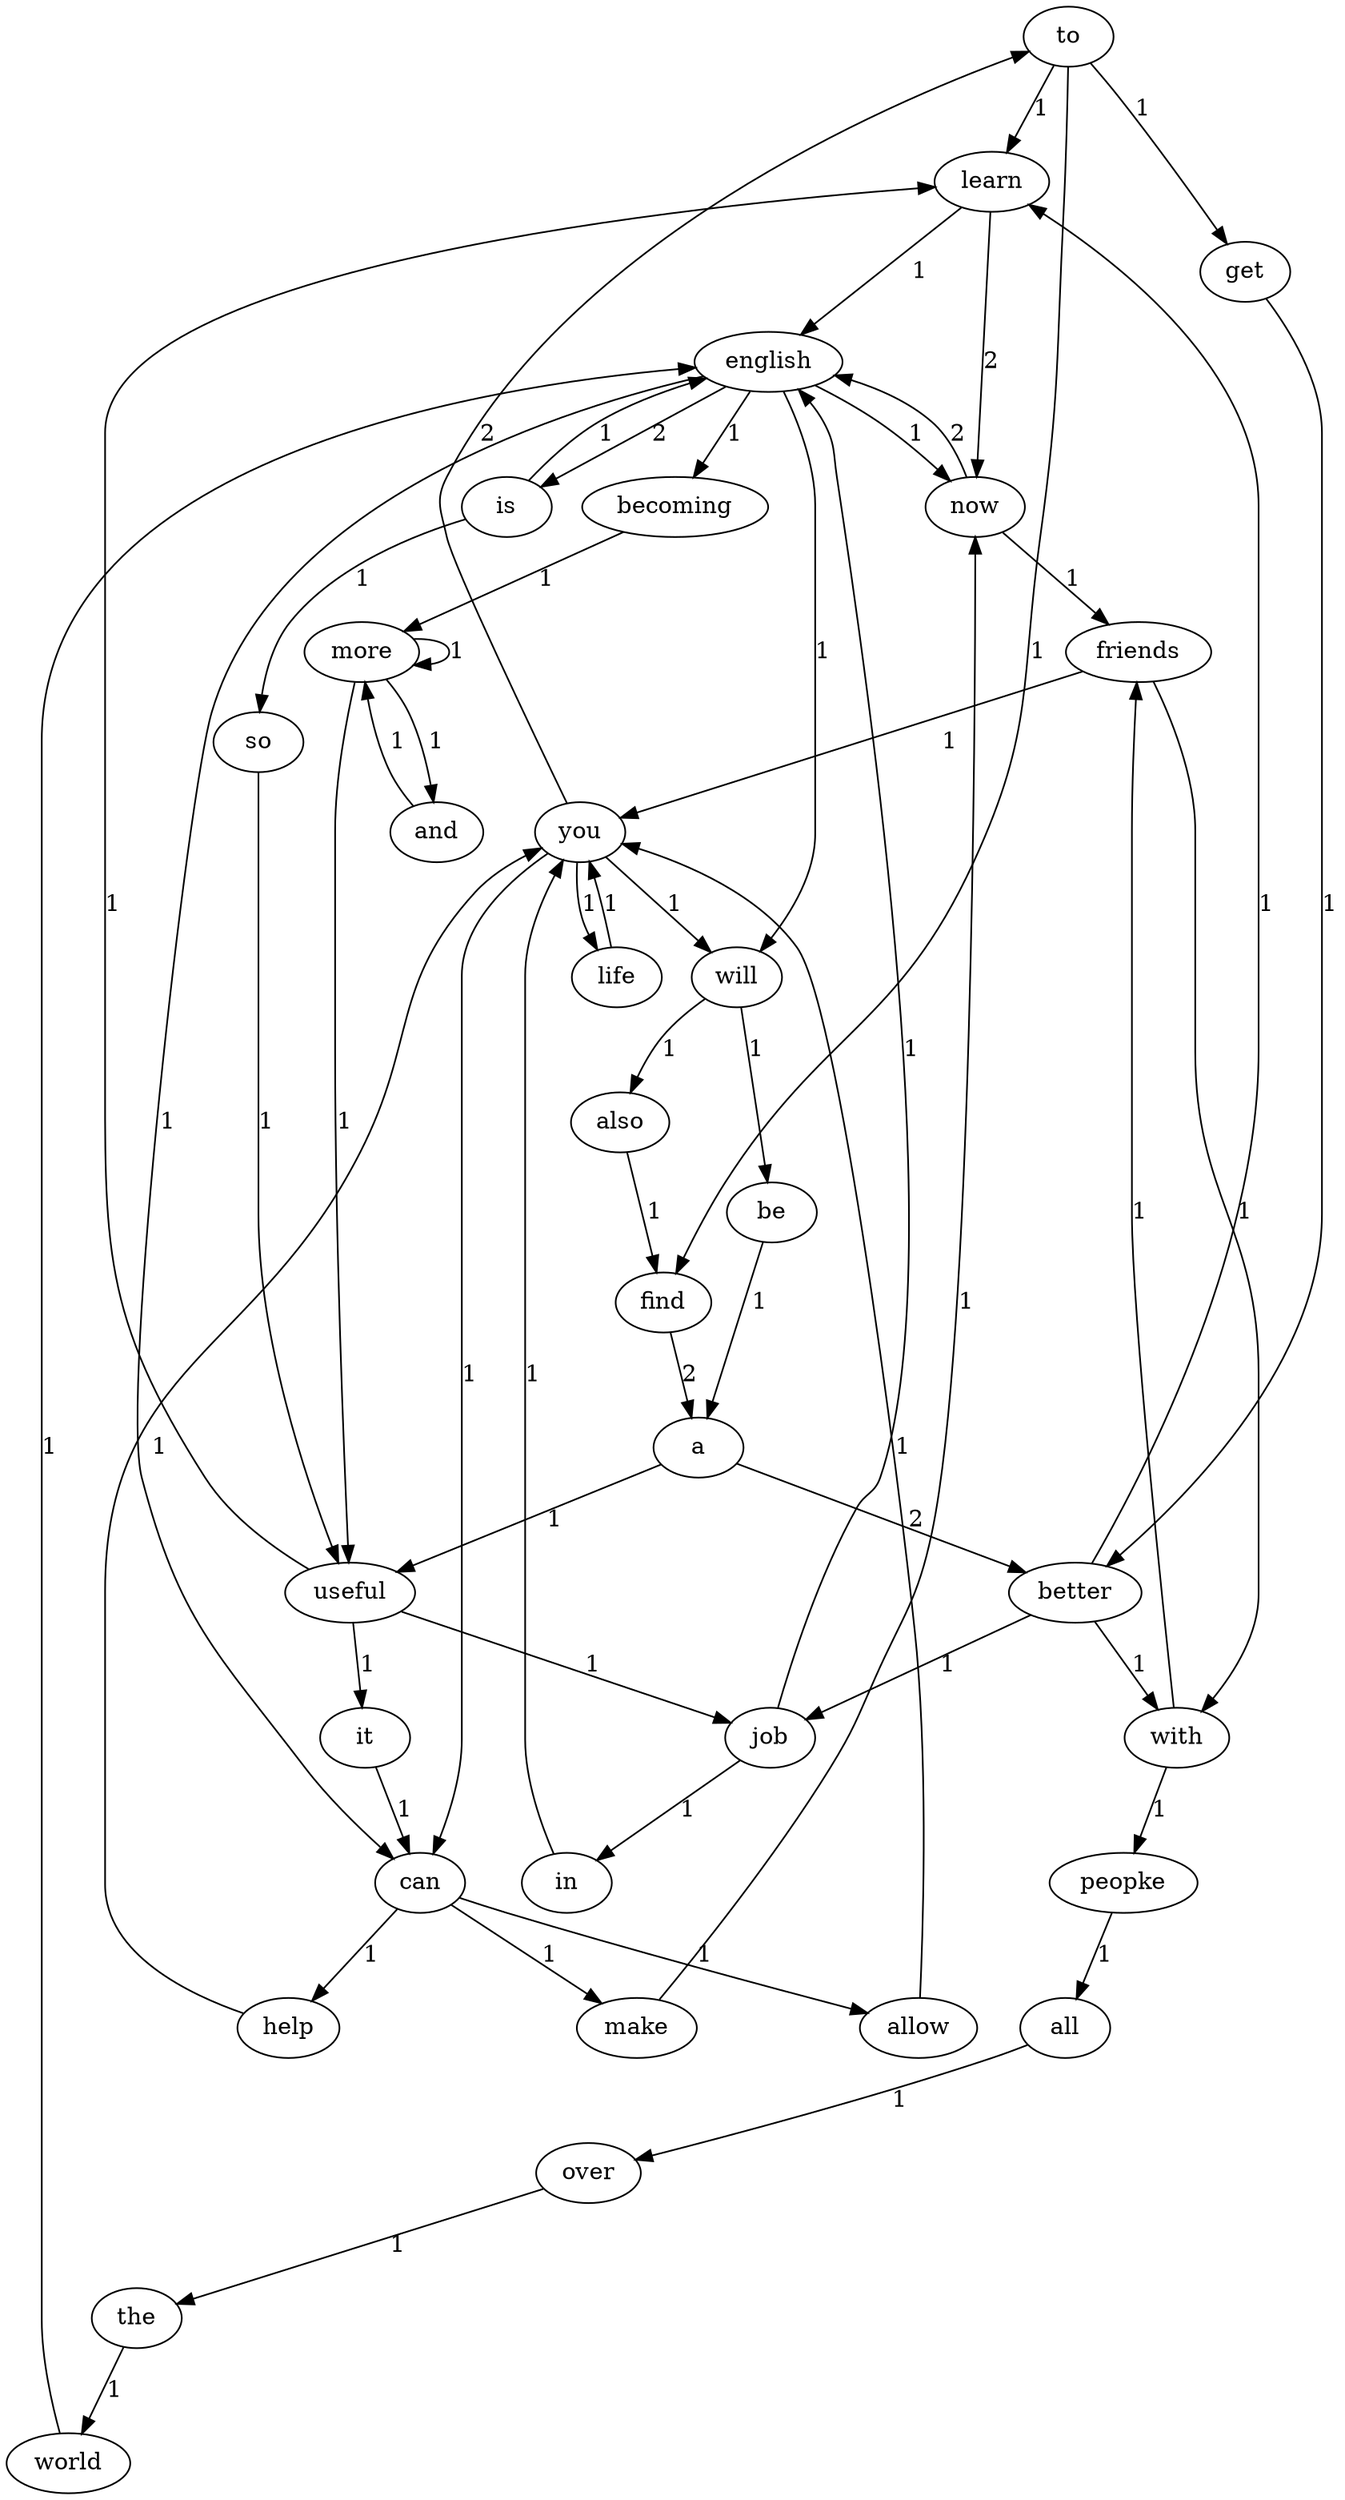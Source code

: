 digraph abc{to;
learn;
english;
now;
is;
becoming;
more;
and;
useful;
it;
can;
help;
you;
find;
a;
better;
job;
allow;
get;
with;
friends;
make;
peopke;
all;
over;
the;
world;
will;
be;
in;
life;
also;
so;
to -> learn [label = "1" ];
to -> find [label = "1" ];
to -> get [label = "1" ];
learn -> english [label = "1" ];
learn -> now [label = "2" ];
english -> now [label = "1" ];
english -> is [label = "2" ];
english -> becoming [label = "1" ];
english -> can [label = "1" ];
english -> will [label = "1" ];
now -> english [label = "2" ];
now -> friends [label = "1" ];
is -> english [label = "1" ];
is -> so [label = "1" ];
becoming -> more [label = "1" ];
more -> and [label = "1" ];
more -> more [label = "1" ];
more -> useful [label = "1" ];
and -> more [label = "1" ];
useful -> it [label = "1" ];
useful -> job [label = "1" ];
useful -> learn [label = "1" ];
it -> can [label = "1" ];
can -> help [label = "1" ];
can -> allow [label = "1" ];
can -> make [label = "1" ];
help -> you [label = "1" ];
you -> to [label = "2" ];
you -> can [label = "1" ];
you -> life [label = "1" ];
you -> will [label = "1" ];
find -> a [label = "2" ];
a -> better [label = "2" ];
a -> useful [label = "1" ];
better -> job [label = "1" ];
better -> with [label = "1" ];
better -> learn [label = "1" ];
job -> english [label = "1" ];
job -> in [label = "1" ];
allow -> you [label = "1" ];
get -> better [label = "1" ];
with -> friends [label = "1" ];
with -> peopke [label = "1" ];
friends -> you [label = "1" ];
friends -> with [label = "1" ];
make -> now [label = "1" ];
peopke -> all [label = "1" ];
all -> over [label = "1" ];
over -> the [label = "1" ];
the -> world [label = "1" ];
world -> english [label = "1" ];
will -> be [label = "1" ];
will -> also [label = "1" ];
be -> a [label = "1" ];
in -> you [label = "1" ];
life -> you [label = "1" ];
also -> find [label = "1" ];
so -> useful [label = "1" ];
}